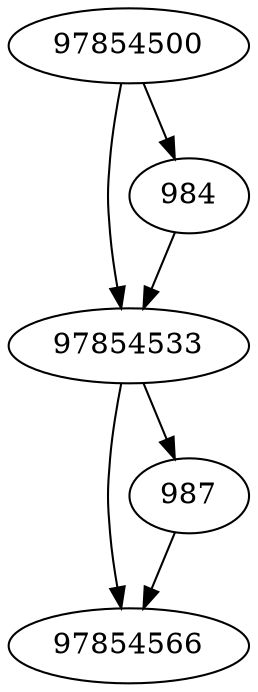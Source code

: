 strict digraph  {
97854500;
97854533;
97854566;
984;
987;
97854500 -> 984;
97854500 -> 97854533;
97854533 -> 97854566;
97854533 -> 987;
984 -> 97854533;
987 -> 97854566;
}
